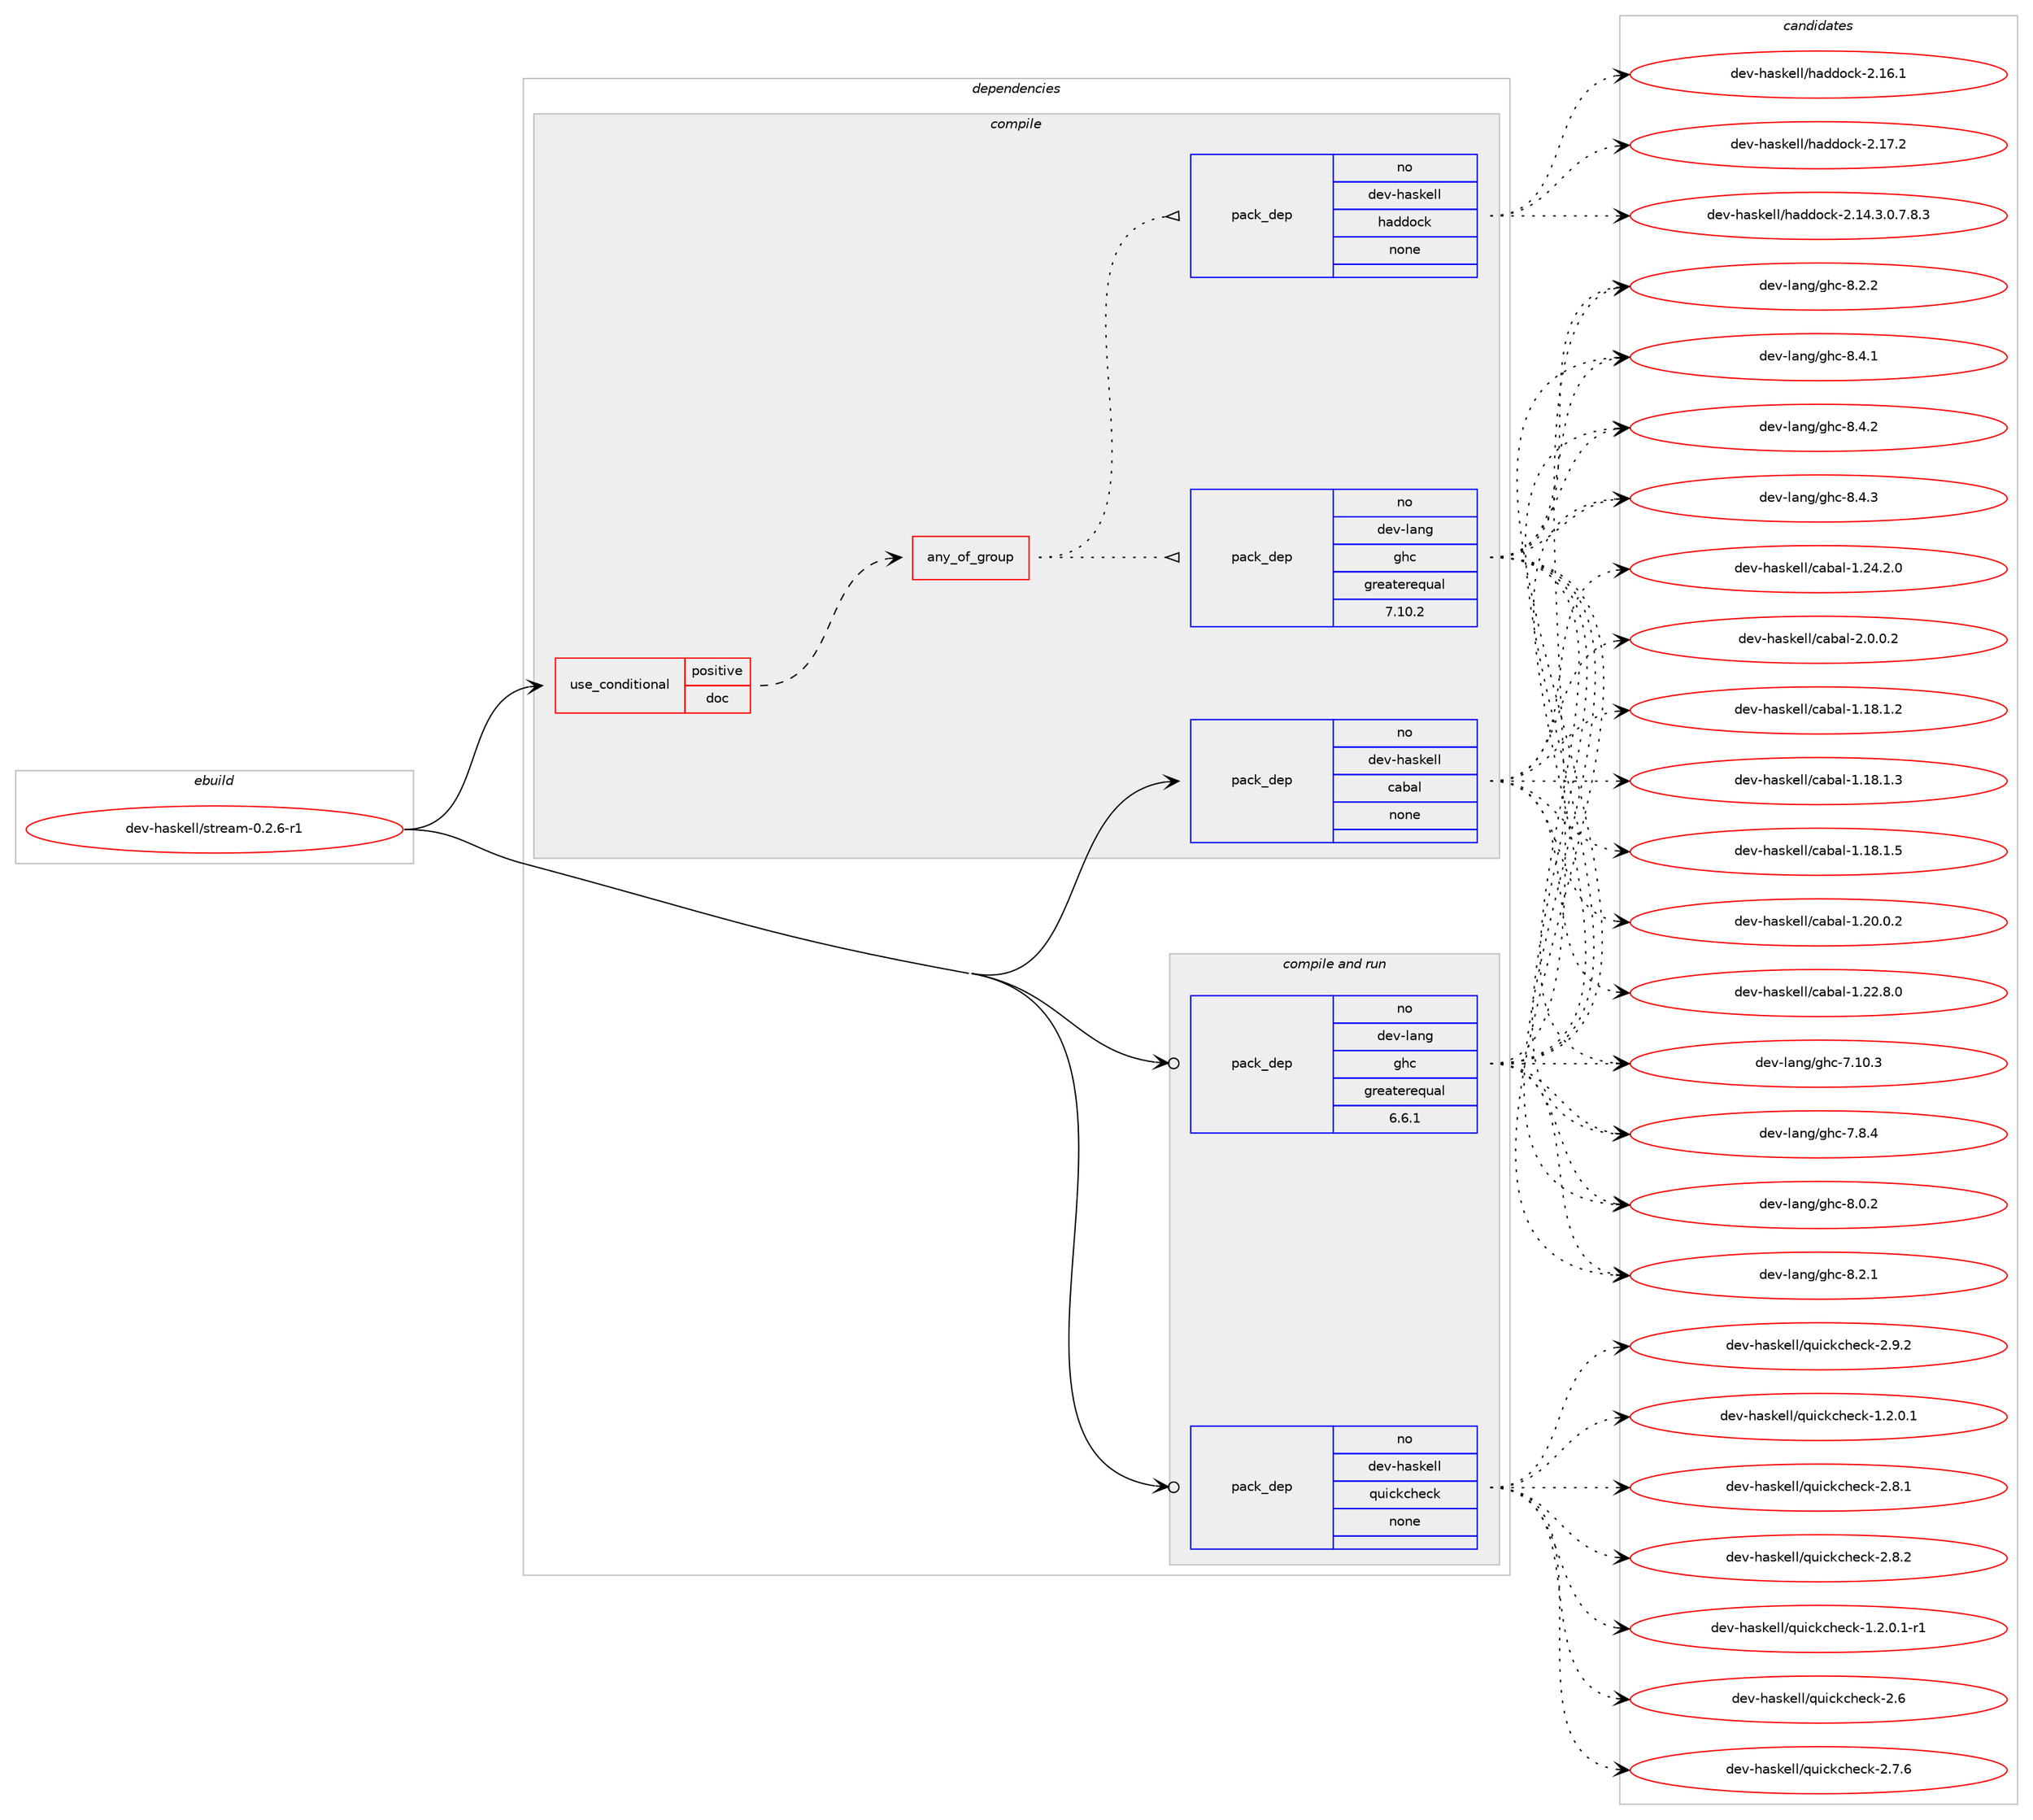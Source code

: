 digraph prolog {

# *************
# Graph options
# *************

newrank=true;
concentrate=true;
compound=true;
graph [rankdir=LR,fontname=Helvetica,fontsize=10,ranksep=1.5];#, ranksep=2.5, nodesep=0.2];
edge  [arrowhead=vee];
node  [fontname=Helvetica,fontsize=10];

# **********
# The ebuild
# **********

subgraph cluster_leftcol {
color=gray;
rank=same;
label=<<i>ebuild</i>>;
id [label="dev-haskell/stream-0.2.6-r1", color=red, width=4, href="../dev-haskell/stream-0.2.6-r1.svg"];
}

# ****************
# The dependencies
# ****************

subgraph cluster_midcol {
color=gray;
label=<<i>dependencies</i>>;
subgraph cluster_compile {
fillcolor="#eeeeee";
style=filled;
label=<<i>compile</i>>;
subgraph cond361511 {
dependency1344622 [label=<<TABLE BORDER="0" CELLBORDER="1" CELLSPACING="0" CELLPADDING="4"><TR><TD ROWSPAN="3" CELLPADDING="10">use_conditional</TD></TR><TR><TD>positive</TD></TR><TR><TD>doc</TD></TR></TABLE>>, shape=none, color=red];
subgraph any21563 {
dependency1344623 [label=<<TABLE BORDER="0" CELLBORDER="1" CELLSPACING="0" CELLPADDING="4"><TR><TD CELLPADDING="10">any_of_group</TD></TR></TABLE>>, shape=none, color=red];subgraph pack960996 {
dependency1344624 [label=<<TABLE BORDER="0" CELLBORDER="1" CELLSPACING="0" CELLPADDING="4" WIDTH="220"><TR><TD ROWSPAN="6" CELLPADDING="30">pack_dep</TD></TR><TR><TD WIDTH="110">no</TD></TR><TR><TD>dev-haskell</TD></TR><TR><TD>haddock</TD></TR><TR><TD>none</TD></TR><TR><TD></TD></TR></TABLE>>, shape=none, color=blue];
}
dependency1344623:e -> dependency1344624:w [weight=20,style="dotted",arrowhead="oinv"];
subgraph pack960997 {
dependency1344625 [label=<<TABLE BORDER="0" CELLBORDER="1" CELLSPACING="0" CELLPADDING="4" WIDTH="220"><TR><TD ROWSPAN="6" CELLPADDING="30">pack_dep</TD></TR><TR><TD WIDTH="110">no</TD></TR><TR><TD>dev-lang</TD></TR><TR><TD>ghc</TD></TR><TR><TD>greaterequal</TD></TR><TR><TD>7.10.2</TD></TR></TABLE>>, shape=none, color=blue];
}
dependency1344623:e -> dependency1344625:w [weight=20,style="dotted",arrowhead="oinv"];
}
dependency1344622:e -> dependency1344623:w [weight=20,style="dashed",arrowhead="vee"];
}
id:e -> dependency1344622:w [weight=20,style="solid",arrowhead="vee"];
subgraph pack960998 {
dependency1344626 [label=<<TABLE BORDER="0" CELLBORDER="1" CELLSPACING="0" CELLPADDING="4" WIDTH="220"><TR><TD ROWSPAN="6" CELLPADDING="30">pack_dep</TD></TR><TR><TD WIDTH="110">no</TD></TR><TR><TD>dev-haskell</TD></TR><TR><TD>cabal</TD></TR><TR><TD>none</TD></TR><TR><TD></TD></TR></TABLE>>, shape=none, color=blue];
}
id:e -> dependency1344626:w [weight=20,style="solid",arrowhead="vee"];
}
subgraph cluster_compileandrun {
fillcolor="#eeeeee";
style=filled;
label=<<i>compile and run</i>>;
subgraph pack960999 {
dependency1344627 [label=<<TABLE BORDER="0" CELLBORDER="1" CELLSPACING="0" CELLPADDING="4" WIDTH="220"><TR><TD ROWSPAN="6" CELLPADDING="30">pack_dep</TD></TR><TR><TD WIDTH="110">no</TD></TR><TR><TD>dev-haskell</TD></TR><TR><TD>quickcheck</TD></TR><TR><TD>none</TD></TR><TR><TD></TD></TR></TABLE>>, shape=none, color=blue];
}
id:e -> dependency1344627:w [weight=20,style="solid",arrowhead="odotvee"];
subgraph pack961000 {
dependency1344628 [label=<<TABLE BORDER="0" CELLBORDER="1" CELLSPACING="0" CELLPADDING="4" WIDTH="220"><TR><TD ROWSPAN="6" CELLPADDING="30">pack_dep</TD></TR><TR><TD WIDTH="110">no</TD></TR><TR><TD>dev-lang</TD></TR><TR><TD>ghc</TD></TR><TR><TD>greaterequal</TD></TR><TR><TD>6.6.1</TD></TR></TABLE>>, shape=none, color=blue];
}
id:e -> dependency1344628:w [weight=20,style="solid",arrowhead="odotvee"];
}
subgraph cluster_run {
fillcolor="#eeeeee";
style=filled;
label=<<i>run</i>>;
}
}

# **************
# The candidates
# **************

subgraph cluster_choices {
rank=same;
color=gray;
label=<<i>candidates</i>>;

subgraph choice960996 {
color=black;
nodesep=1;
choice1001011184510497115107101108108471049710010011199107455046495246514648465546564651 [label="dev-haskell/haddock-2.14.3.0.7.8.3", color=red, width=4,href="../dev-haskell/haddock-2.14.3.0.7.8.3.svg"];
choice100101118451049711510710110810847104971001001119910745504649544649 [label="dev-haskell/haddock-2.16.1", color=red, width=4,href="../dev-haskell/haddock-2.16.1.svg"];
choice100101118451049711510710110810847104971001001119910745504649554650 [label="dev-haskell/haddock-2.17.2", color=red, width=4,href="../dev-haskell/haddock-2.17.2.svg"];
dependency1344624:e -> choice1001011184510497115107101108108471049710010011199107455046495246514648465546564651:w [style=dotted,weight="100"];
dependency1344624:e -> choice100101118451049711510710110810847104971001001119910745504649544649:w [style=dotted,weight="100"];
dependency1344624:e -> choice100101118451049711510710110810847104971001001119910745504649554650:w [style=dotted,weight="100"];
}
subgraph choice960997 {
color=black;
nodesep=1;
choice1001011184510897110103471031049945554649484651 [label="dev-lang/ghc-7.10.3", color=red, width=4,href="../dev-lang/ghc-7.10.3.svg"];
choice10010111845108971101034710310499455546564652 [label="dev-lang/ghc-7.8.4", color=red, width=4,href="../dev-lang/ghc-7.8.4.svg"];
choice10010111845108971101034710310499455646484650 [label="dev-lang/ghc-8.0.2", color=red, width=4,href="../dev-lang/ghc-8.0.2.svg"];
choice10010111845108971101034710310499455646504649 [label="dev-lang/ghc-8.2.1", color=red, width=4,href="../dev-lang/ghc-8.2.1.svg"];
choice10010111845108971101034710310499455646504650 [label="dev-lang/ghc-8.2.2", color=red, width=4,href="../dev-lang/ghc-8.2.2.svg"];
choice10010111845108971101034710310499455646524649 [label="dev-lang/ghc-8.4.1", color=red, width=4,href="../dev-lang/ghc-8.4.1.svg"];
choice10010111845108971101034710310499455646524650 [label="dev-lang/ghc-8.4.2", color=red, width=4,href="../dev-lang/ghc-8.4.2.svg"];
choice10010111845108971101034710310499455646524651 [label="dev-lang/ghc-8.4.3", color=red, width=4,href="../dev-lang/ghc-8.4.3.svg"];
dependency1344625:e -> choice1001011184510897110103471031049945554649484651:w [style=dotted,weight="100"];
dependency1344625:e -> choice10010111845108971101034710310499455546564652:w [style=dotted,weight="100"];
dependency1344625:e -> choice10010111845108971101034710310499455646484650:w [style=dotted,weight="100"];
dependency1344625:e -> choice10010111845108971101034710310499455646504649:w [style=dotted,weight="100"];
dependency1344625:e -> choice10010111845108971101034710310499455646504650:w [style=dotted,weight="100"];
dependency1344625:e -> choice10010111845108971101034710310499455646524649:w [style=dotted,weight="100"];
dependency1344625:e -> choice10010111845108971101034710310499455646524650:w [style=dotted,weight="100"];
dependency1344625:e -> choice10010111845108971101034710310499455646524651:w [style=dotted,weight="100"];
}
subgraph choice960998 {
color=black;
nodesep=1;
choice10010111845104971151071011081084799979897108454946495646494650 [label="dev-haskell/cabal-1.18.1.2", color=red, width=4,href="../dev-haskell/cabal-1.18.1.2.svg"];
choice10010111845104971151071011081084799979897108454946495646494651 [label="dev-haskell/cabal-1.18.1.3", color=red, width=4,href="../dev-haskell/cabal-1.18.1.3.svg"];
choice10010111845104971151071011081084799979897108454946495646494653 [label="dev-haskell/cabal-1.18.1.5", color=red, width=4,href="../dev-haskell/cabal-1.18.1.5.svg"];
choice10010111845104971151071011081084799979897108454946504846484650 [label="dev-haskell/cabal-1.20.0.2", color=red, width=4,href="../dev-haskell/cabal-1.20.0.2.svg"];
choice10010111845104971151071011081084799979897108454946505046564648 [label="dev-haskell/cabal-1.22.8.0", color=red, width=4,href="../dev-haskell/cabal-1.22.8.0.svg"];
choice10010111845104971151071011081084799979897108454946505246504648 [label="dev-haskell/cabal-1.24.2.0", color=red, width=4,href="../dev-haskell/cabal-1.24.2.0.svg"];
choice100101118451049711510710110810847999798971084550464846484650 [label="dev-haskell/cabal-2.0.0.2", color=red, width=4,href="../dev-haskell/cabal-2.0.0.2.svg"];
dependency1344626:e -> choice10010111845104971151071011081084799979897108454946495646494650:w [style=dotted,weight="100"];
dependency1344626:e -> choice10010111845104971151071011081084799979897108454946495646494651:w [style=dotted,weight="100"];
dependency1344626:e -> choice10010111845104971151071011081084799979897108454946495646494653:w [style=dotted,weight="100"];
dependency1344626:e -> choice10010111845104971151071011081084799979897108454946504846484650:w [style=dotted,weight="100"];
dependency1344626:e -> choice10010111845104971151071011081084799979897108454946505046564648:w [style=dotted,weight="100"];
dependency1344626:e -> choice10010111845104971151071011081084799979897108454946505246504648:w [style=dotted,weight="100"];
dependency1344626:e -> choice100101118451049711510710110810847999798971084550464846484650:w [style=dotted,weight="100"];
}
subgraph choice960999 {
color=black;
nodesep=1;
choice1001011184510497115107101108108471131171059910799104101991074549465046484649 [label="dev-haskell/quickcheck-1.2.0.1", color=red, width=4,href="../dev-haskell/quickcheck-1.2.0.1.svg"];
choice10010111845104971151071011081084711311710599107991041019910745494650464846494511449 [label="dev-haskell/quickcheck-1.2.0.1-r1", color=red, width=4,href="../dev-haskell/quickcheck-1.2.0.1-r1.svg"];
choice10010111845104971151071011081084711311710599107991041019910745504654 [label="dev-haskell/quickcheck-2.6", color=red, width=4,href="../dev-haskell/quickcheck-2.6.svg"];
choice100101118451049711510710110810847113117105991079910410199107455046554654 [label="dev-haskell/quickcheck-2.7.6", color=red, width=4,href="../dev-haskell/quickcheck-2.7.6.svg"];
choice100101118451049711510710110810847113117105991079910410199107455046564649 [label="dev-haskell/quickcheck-2.8.1", color=red, width=4,href="../dev-haskell/quickcheck-2.8.1.svg"];
choice100101118451049711510710110810847113117105991079910410199107455046564650 [label="dev-haskell/quickcheck-2.8.2", color=red, width=4,href="../dev-haskell/quickcheck-2.8.2.svg"];
choice100101118451049711510710110810847113117105991079910410199107455046574650 [label="dev-haskell/quickcheck-2.9.2", color=red, width=4,href="../dev-haskell/quickcheck-2.9.2.svg"];
dependency1344627:e -> choice1001011184510497115107101108108471131171059910799104101991074549465046484649:w [style=dotted,weight="100"];
dependency1344627:e -> choice10010111845104971151071011081084711311710599107991041019910745494650464846494511449:w [style=dotted,weight="100"];
dependency1344627:e -> choice10010111845104971151071011081084711311710599107991041019910745504654:w [style=dotted,weight="100"];
dependency1344627:e -> choice100101118451049711510710110810847113117105991079910410199107455046554654:w [style=dotted,weight="100"];
dependency1344627:e -> choice100101118451049711510710110810847113117105991079910410199107455046564649:w [style=dotted,weight="100"];
dependency1344627:e -> choice100101118451049711510710110810847113117105991079910410199107455046564650:w [style=dotted,weight="100"];
dependency1344627:e -> choice100101118451049711510710110810847113117105991079910410199107455046574650:w [style=dotted,weight="100"];
}
subgraph choice961000 {
color=black;
nodesep=1;
choice1001011184510897110103471031049945554649484651 [label="dev-lang/ghc-7.10.3", color=red, width=4,href="../dev-lang/ghc-7.10.3.svg"];
choice10010111845108971101034710310499455546564652 [label="dev-lang/ghc-7.8.4", color=red, width=4,href="../dev-lang/ghc-7.8.4.svg"];
choice10010111845108971101034710310499455646484650 [label="dev-lang/ghc-8.0.2", color=red, width=4,href="../dev-lang/ghc-8.0.2.svg"];
choice10010111845108971101034710310499455646504649 [label="dev-lang/ghc-8.2.1", color=red, width=4,href="../dev-lang/ghc-8.2.1.svg"];
choice10010111845108971101034710310499455646504650 [label="dev-lang/ghc-8.2.2", color=red, width=4,href="../dev-lang/ghc-8.2.2.svg"];
choice10010111845108971101034710310499455646524649 [label="dev-lang/ghc-8.4.1", color=red, width=4,href="../dev-lang/ghc-8.4.1.svg"];
choice10010111845108971101034710310499455646524650 [label="dev-lang/ghc-8.4.2", color=red, width=4,href="../dev-lang/ghc-8.4.2.svg"];
choice10010111845108971101034710310499455646524651 [label="dev-lang/ghc-8.4.3", color=red, width=4,href="../dev-lang/ghc-8.4.3.svg"];
dependency1344628:e -> choice1001011184510897110103471031049945554649484651:w [style=dotted,weight="100"];
dependency1344628:e -> choice10010111845108971101034710310499455546564652:w [style=dotted,weight="100"];
dependency1344628:e -> choice10010111845108971101034710310499455646484650:w [style=dotted,weight="100"];
dependency1344628:e -> choice10010111845108971101034710310499455646504649:w [style=dotted,weight="100"];
dependency1344628:e -> choice10010111845108971101034710310499455646504650:w [style=dotted,weight="100"];
dependency1344628:e -> choice10010111845108971101034710310499455646524649:w [style=dotted,weight="100"];
dependency1344628:e -> choice10010111845108971101034710310499455646524650:w [style=dotted,weight="100"];
dependency1344628:e -> choice10010111845108971101034710310499455646524651:w [style=dotted,weight="100"];
}
}

}
